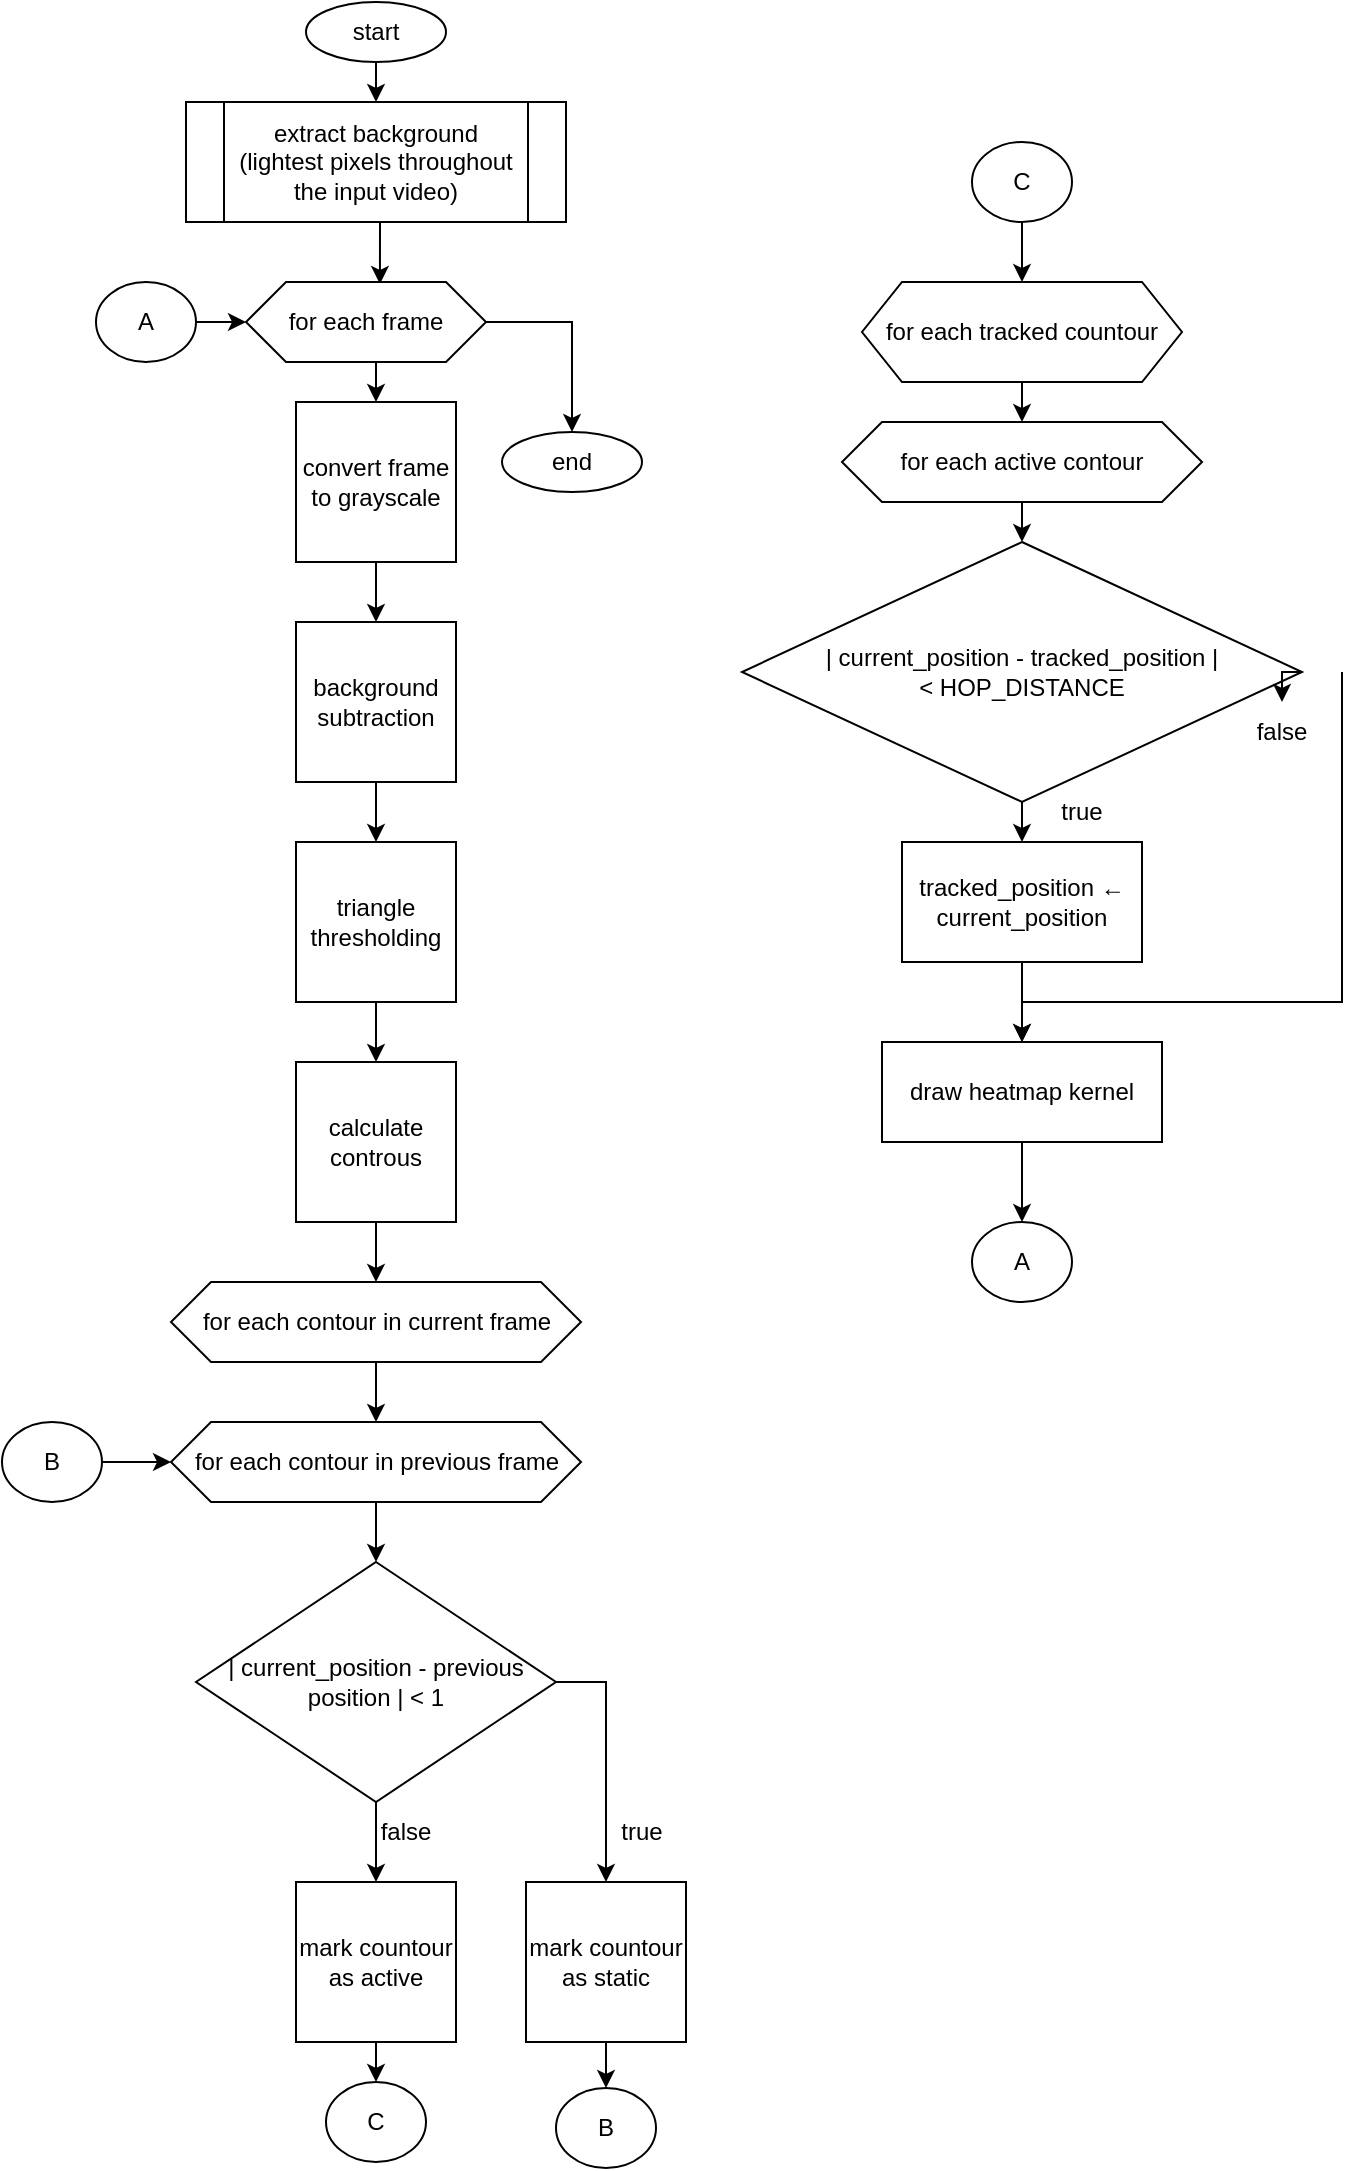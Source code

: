 <mxfile version="21.1.1" type="device">
  <diagram id="C5RBs43oDa-KdzZeNtuy" name="Page-1">
    <mxGraphModel dx="3695" dy="2733" grid="1" gridSize="10" guides="1" tooltips="1" connect="1" arrows="1" fold="1" page="1" pageScale="1" pageWidth="827" pageHeight="1169" math="0" shadow="0">
      <root>
        <mxCell id="WIyWlLk6GJQsqaUBKTNV-0" />
        <mxCell id="WIyWlLk6GJQsqaUBKTNV-1" parent="WIyWlLk6GJQsqaUBKTNV-0" />
        <mxCell id="FCpRp-jW8zjDWxCwC8f9-10" style="edgeStyle=orthogonalEdgeStyle;rounded=0;orthogonalLoop=1;jettySize=auto;html=1;exitX=0.5;exitY=1;exitDx=0;exitDy=0;entryX=0.558;entryY=0.025;entryDx=0;entryDy=0;entryPerimeter=0;" edge="1" parent="WIyWlLk6GJQsqaUBKTNV-1" source="hK1x0uk67OLwDIS3vJfw-1" target="FCpRp-jW8zjDWxCwC8f9-0">
          <mxGeometry relative="1" as="geometry" />
        </mxCell>
        <mxCell id="hK1x0uk67OLwDIS3vJfw-1" value="extract background&lt;br&gt;&lt;div&gt;(lightest pixels throughout the input video)&lt;/div&gt;" style="shape=process;whiteSpace=wrap;html=1;backgroundOutline=1;" parent="WIyWlLk6GJQsqaUBKTNV-1" vertex="1">
          <mxGeometry x="62" y="40" width="190" height="60" as="geometry" />
        </mxCell>
        <mxCell id="FCpRp-jW8zjDWxCwC8f9-11" style="edgeStyle=orthogonalEdgeStyle;rounded=0;orthogonalLoop=1;jettySize=auto;html=1;exitX=0.5;exitY=1;exitDx=0;exitDy=0;entryX=0.5;entryY=0;entryDx=0;entryDy=0;" edge="1" parent="WIyWlLk6GJQsqaUBKTNV-1" source="FCpRp-jW8zjDWxCwC8f9-0" target="FCpRp-jW8zjDWxCwC8f9-2">
          <mxGeometry relative="1" as="geometry" />
        </mxCell>
        <mxCell id="FCpRp-jW8zjDWxCwC8f9-83" style="edgeStyle=orthogonalEdgeStyle;rounded=0;orthogonalLoop=1;jettySize=auto;html=1;exitX=1;exitY=0.5;exitDx=0;exitDy=0;entryX=0.5;entryY=0;entryDx=0;entryDy=0;" edge="1" parent="WIyWlLk6GJQsqaUBKTNV-1" source="FCpRp-jW8zjDWxCwC8f9-0" target="FCpRp-jW8zjDWxCwC8f9-82">
          <mxGeometry relative="1" as="geometry" />
        </mxCell>
        <mxCell id="FCpRp-jW8zjDWxCwC8f9-0" value="for each frame" style="shape=hexagon;perimeter=hexagonPerimeter2;whiteSpace=wrap;html=1;fixedSize=1;" vertex="1" parent="WIyWlLk6GJQsqaUBKTNV-1">
          <mxGeometry x="92" y="130" width="120" height="40" as="geometry" />
        </mxCell>
        <mxCell id="FCpRp-jW8zjDWxCwC8f9-1" style="edgeStyle=orthogonalEdgeStyle;rounded=0;orthogonalLoop=1;jettySize=auto;html=1;exitX=0.5;exitY=1;exitDx=0;exitDy=0;" edge="1" parent="WIyWlLk6GJQsqaUBKTNV-1" source="FCpRp-jW8zjDWxCwC8f9-0" target="FCpRp-jW8zjDWxCwC8f9-0">
          <mxGeometry relative="1" as="geometry" />
        </mxCell>
        <mxCell id="FCpRp-jW8zjDWxCwC8f9-13" style="edgeStyle=orthogonalEdgeStyle;rounded=0;orthogonalLoop=1;jettySize=auto;html=1;exitX=0.5;exitY=1;exitDx=0;exitDy=0;" edge="1" parent="WIyWlLk6GJQsqaUBKTNV-1" source="FCpRp-jW8zjDWxCwC8f9-2" target="FCpRp-jW8zjDWxCwC8f9-3">
          <mxGeometry relative="1" as="geometry" />
        </mxCell>
        <mxCell id="FCpRp-jW8zjDWxCwC8f9-2" value="&lt;div&gt;convert frame to grayscale&lt;/div&gt;" style="whiteSpace=wrap;html=1;aspect=fixed;" vertex="1" parent="WIyWlLk6GJQsqaUBKTNV-1">
          <mxGeometry x="117" y="190" width="80" height="80" as="geometry" />
        </mxCell>
        <mxCell id="FCpRp-jW8zjDWxCwC8f9-15" style="edgeStyle=orthogonalEdgeStyle;rounded=0;orthogonalLoop=1;jettySize=auto;html=1;exitX=0.5;exitY=1;exitDx=0;exitDy=0;" edge="1" parent="WIyWlLk6GJQsqaUBKTNV-1" source="FCpRp-jW8zjDWxCwC8f9-3" target="FCpRp-jW8zjDWxCwC8f9-4">
          <mxGeometry relative="1" as="geometry" />
        </mxCell>
        <mxCell id="FCpRp-jW8zjDWxCwC8f9-3" value="background subtraction" style="whiteSpace=wrap;html=1;aspect=fixed;" vertex="1" parent="WIyWlLk6GJQsqaUBKTNV-1">
          <mxGeometry x="117" y="300" width="80" height="80" as="geometry" />
        </mxCell>
        <mxCell id="FCpRp-jW8zjDWxCwC8f9-16" style="edgeStyle=orthogonalEdgeStyle;rounded=0;orthogonalLoop=1;jettySize=auto;html=1;exitX=0.5;exitY=1;exitDx=0;exitDy=0;entryX=0.5;entryY=0;entryDx=0;entryDy=0;" edge="1" parent="WIyWlLk6GJQsqaUBKTNV-1" source="FCpRp-jW8zjDWxCwC8f9-4" target="FCpRp-jW8zjDWxCwC8f9-5">
          <mxGeometry relative="1" as="geometry" />
        </mxCell>
        <mxCell id="FCpRp-jW8zjDWxCwC8f9-4" value="triangle thresholding" style="whiteSpace=wrap;html=1;aspect=fixed;" vertex="1" parent="WIyWlLk6GJQsqaUBKTNV-1">
          <mxGeometry x="117" y="410" width="80" height="80" as="geometry" />
        </mxCell>
        <mxCell id="FCpRp-jW8zjDWxCwC8f9-17" style="edgeStyle=orthogonalEdgeStyle;rounded=0;orthogonalLoop=1;jettySize=auto;html=1;exitX=0.5;exitY=1;exitDx=0;exitDy=0;entryX=0.5;entryY=0;entryDx=0;entryDy=0;" edge="1" parent="WIyWlLk6GJQsqaUBKTNV-1" source="FCpRp-jW8zjDWxCwC8f9-5" target="FCpRp-jW8zjDWxCwC8f9-6">
          <mxGeometry relative="1" as="geometry" />
        </mxCell>
        <mxCell id="FCpRp-jW8zjDWxCwC8f9-5" value="calculate controus" style="whiteSpace=wrap;html=1;aspect=fixed;" vertex="1" parent="WIyWlLk6GJQsqaUBKTNV-1">
          <mxGeometry x="117" y="520" width="80" height="80" as="geometry" />
        </mxCell>
        <mxCell id="FCpRp-jW8zjDWxCwC8f9-27" style="edgeStyle=orthogonalEdgeStyle;rounded=0;orthogonalLoop=1;jettySize=auto;html=1;exitX=0.5;exitY=1;exitDx=0;exitDy=0;entryX=0.5;entryY=0;entryDx=0;entryDy=0;" edge="1" parent="WIyWlLk6GJQsqaUBKTNV-1" source="FCpRp-jW8zjDWxCwC8f9-6" target="FCpRp-jW8zjDWxCwC8f9-26">
          <mxGeometry relative="1" as="geometry" />
        </mxCell>
        <mxCell id="FCpRp-jW8zjDWxCwC8f9-6" value="for each contour in current frame" style="shape=hexagon;perimeter=hexagonPerimeter2;whiteSpace=wrap;html=1;fixedSize=1;" vertex="1" parent="WIyWlLk6GJQsqaUBKTNV-1">
          <mxGeometry x="54.5" y="630" width="205" height="40" as="geometry" />
        </mxCell>
        <mxCell id="FCpRp-jW8zjDWxCwC8f9-33" style="edgeStyle=orthogonalEdgeStyle;rounded=0;orthogonalLoop=1;jettySize=auto;html=1;exitX=0.5;exitY=1;exitDx=0;exitDy=0;entryX=0.5;entryY=0;entryDx=0;entryDy=0;" edge="1" parent="WIyWlLk6GJQsqaUBKTNV-1" source="FCpRp-jW8zjDWxCwC8f9-7" target="FCpRp-jW8zjDWxCwC8f9-21">
          <mxGeometry relative="1" as="geometry" />
        </mxCell>
        <mxCell id="FCpRp-jW8zjDWxCwC8f9-7" value="| current_position - previous position | &amp;lt; 1" style="rhombus;whiteSpace=wrap;html=1;" vertex="1" parent="WIyWlLk6GJQsqaUBKTNV-1">
          <mxGeometry x="67" y="770" width="180" height="120" as="geometry" />
        </mxCell>
        <mxCell id="FCpRp-jW8zjDWxCwC8f9-36" style="edgeStyle=orthogonalEdgeStyle;rounded=0;orthogonalLoop=1;jettySize=auto;html=1;exitX=0.5;exitY=1;exitDx=0;exitDy=0;entryX=0.5;entryY=0;entryDx=0;entryDy=0;" edge="1" parent="WIyWlLk6GJQsqaUBKTNV-1" source="FCpRp-jW8zjDWxCwC8f9-19" target="FCpRp-jW8zjDWxCwC8f9-35">
          <mxGeometry relative="1" as="geometry" />
        </mxCell>
        <mxCell id="FCpRp-jW8zjDWxCwC8f9-19" value="mark countour as static" style="whiteSpace=wrap;html=1;aspect=fixed;" vertex="1" parent="WIyWlLk6GJQsqaUBKTNV-1">
          <mxGeometry x="232" y="930" width="80" height="80" as="geometry" />
        </mxCell>
        <mxCell id="FCpRp-jW8zjDWxCwC8f9-39" style="edgeStyle=orthogonalEdgeStyle;rounded=0;orthogonalLoop=1;jettySize=auto;html=1;exitX=0.5;exitY=1;exitDx=0;exitDy=0;entryX=0.5;entryY=0;entryDx=0;entryDy=0;" edge="1" parent="WIyWlLk6GJQsqaUBKTNV-1" source="FCpRp-jW8zjDWxCwC8f9-21" target="FCpRp-jW8zjDWxCwC8f9-37">
          <mxGeometry relative="1" as="geometry" />
        </mxCell>
        <mxCell id="FCpRp-jW8zjDWxCwC8f9-21" value="mark countour as active" style="whiteSpace=wrap;html=1;aspect=fixed;" vertex="1" parent="WIyWlLk6GJQsqaUBKTNV-1">
          <mxGeometry x="117" y="930" width="80" height="80" as="geometry" />
        </mxCell>
        <mxCell id="FCpRp-jW8zjDWxCwC8f9-23" value="true" style="text;strokeColor=none;align=center;fillColor=none;html=1;verticalAlign=middle;whiteSpace=wrap;rounded=0;" vertex="1" parent="WIyWlLk6GJQsqaUBKTNV-1">
          <mxGeometry x="259.5" y="890" width="60" height="30" as="geometry" />
        </mxCell>
        <mxCell id="FCpRp-jW8zjDWxCwC8f9-34" style="edgeStyle=orthogonalEdgeStyle;rounded=0;orthogonalLoop=1;jettySize=auto;html=1;exitX=1;exitY=0.5;exitDx=0;exitDy=0;entryX=0.5;entryY=0;entryDx=0;entryDy=0;" edge="1" parent="WIyWlLk6GJQsqaUBKTNV-1" source="FCpRp-jW8zjDWxCwC8f9-7" target="FCpRp-jW8zjDWxCwC8f9-19">
          <mxGeometry relative="1" as="geometry" />
        </mxCell>
        <mxCell id="FCpRp-jW8zjDWxCwC8f9-24" value="false" style="text;strokeColor=none;align=center;fillColor=none;html=1;verticalAlign=middle;whiteSpace=wrap;rounded=0;" vertex="1" parent="WIyWlLk6GJQsqaUBKTNV-1">
          <mxGeometry x="142" y="890" width="60" height="30" as="geometry" />
        </mxCell>
        <mxCell id="FCpRp-jW8zjDWxCwC8f9-28" style="edgeStyle=orthogonalEdgeStyle;rounded=0;orthogonalLoop=1;jettySize=auto;html=1;exitX=0.5;exitY=1;exitDx=0;exitDy=0;" edge="1" parent="WIyWlLk6GJQsqaUBKTNV-1" source="FCpRp-jW8zjDWxCwC8f9-26" target="FCpRp-jW8zjDWxCwC8f9-7">
          <mxGeometry relative="1" as="geometry" />
        </mxCell>
        <mxCell id="FCpRp-jW8zjDWxCwC8f9-26" value="for each contour in previous frame" style="shape=hexagon;perimeter=hexagonPerimeter2;whiteSpace=wrap;html=1;fixedSize=1;" vertex="1" parent="WIyWlLk6GJQsqaUBKTNV-1">
          <mxGeometry x="54.5" y="700" width="205" height="40" as="geometry" />
        </mxCell>
        <mxCell id="FCpRp-jW8zjDWxCwC8f9-35" value="B" style="ellipse;whiteSpace=wrap;html=1;" vertex="1" parent="WIyWlLk6GJQsqaUBKTNV-1">
          <mxGeometry x="247" y="1033" width="50" height="40" as="geometry" />
        </mxCell>
        <mxCell id="FCpRp-jW8zjDWxCwC8f9-37" value="C" style="ellipse;whiteSpace=wrap;html=1;" vertex="1" parent="WIyWlLk6GJQsqaUBKTNV-1">
          <mxGeometry x="132" y="1030" width="50" height="40" as="geometry" />
        </mxCell>
        <mxCell id="FCpRp-jW8zjDWxCwC8f9-50" style="edgeStyle=orthogonalEdgeStyle;rounded=0;orthogonalLoop=1;jettySize=auto;html=1;exitX=0.5;exitY=1;exitDx=0;exitDy=0;" edge="1" parent="WIyWlLk6GJQsqaUBKTNV-1" source="FCpRp-jW8zjDWxCwC8f9-40" target="FCpRp-jW8zjDWxCwC8f9-48">
          <mxGeometry relative="1" as="geometry" />
        </mxCell>
        <mxCell id="FCpRp-jW8zjDWxCwC8f9-40" value="C" style="ellipse;whiteSpace=wrap;html=1;" vertex="1" parent="WIyWlLk6GJQsqaUBKTNV-1">
          <mxGeometry x="455" y="60" width="50" height="40" as="geometry" />
        </mxCell>
        <mxCell id="FCpRp-jW8zjDWxCwC8f9-64" style="edgeStyle=orthogonalEdgeStyle;rounded=0;orthogonalLoop=1;jettySize=auto;html=1;exitX=1;exitY=0.5;exitDx=0;exitDy=0;entryX=0;entryY=0.5;entryDx=0;entryDy=0;" edge="1" parent="WIyWlLk6GJQsqaUBKTNV-1" source="FCpRp-jW8zjDWxCwC8f9-43" target="FCpRp-jW8zjDWxCwC8f9-26">
          <mxGeometry relative="1" as="geometry" />
        </mxCell>
        <mxCell id="FCpRp-jW8zjDWxCwC8f9-43" value="B" style="ellipse;whiteSpace=wrap;html=1;" vertex="1" parent="WIyWlLk6GJQsqaUBKTNV-1">
          <mxGeometry x="-30" y="700" width="50" height="40" as="geometry" />
        </mxCell>
        <mxCell id="FCpRp-jW8zjDWxCwC8f9-54" style="edgeStyle=orthogonalEdgeStyle;rounded=0;orthogonalLoop=1;jettySize=auto;html=1;exitX=0.5;exitY=1;exitDx=0;exitDy=0;entryX=0.5;entryY=0;entryDx=0;entryDy=0;" edge="1" parent="WIyWlLk6GJQsqaUBKTNV-1" source="FCpRp-jW8zjDWxCwC8f9-48" target="FCpRp-jW8zjDWxCwC8f9-53">
          <mxGeometry relative="1" as="geometry" />
        </mxCell>
        <mxCell id="FCpRp-jW8zjDWxCwC8f9-48" value="for each tracked countour" style="shape=hexagon;perimeter=hexagonPerimeter2;whiteSpace=wrap;html=1;fixedSize=1;" vertex="1" parent="WIyWlLk6GJQsqaUBKTNV-1">
          <mxGeometry x="400" y="130" width="160" height="50" as="geometry" />
        </mxCell>
        <mxCell id="FCpRp-jW8zjDWxCwC8f9-57" style="edgeStyle=orthogonalEdgeStyle;rounded=0;orthogonalLoop=1;jettySize=auto;html=1;exitX=0.5;exitY=1;exitDx=0;exitDy=0;entryX=0.5;entryY=0;entryDx=0;entryDy=0;" edge="1" parent="WIyWlLk6GJQsqaUBKTNV-1" source="FCpRp-jW8zjDWxCwC8f9-49" target="FCpRp-jW8zjDWxCwC8f9-55">
          <mxGeometry relative="1" as="geometry" />
        </mxCell>
        <mxCell id="FCpRp-jW8zjDWxCwC8f9-58" style="edgeStyle=orthogonalEdgeStyle;rounded=0;orthogonalLoop=1;jettySize=auto;html=1;exitX=1;exitY=0.5;exitDx=0;exitDy=0;entryX=0.5;entryY=0;entryDx=0;entryDy=0;" edge="1" parent="WIyWlLk6GJQsqaUBKTNV-1" source="FCpRp-jW8zjDWxCwC8f9-66" target="FCpRp-jW8zjDWxCwC8f9-60">
          <mxGeometry relative="1" as="geometry">
            <mxPoint x="656" y="510.0" as="targetPoint" />
            <Array as="points">
              <mxPoint x="640" y="325" />
              <mxPoint x="640" y="490" />
              <mxPoint x="480" y="490" />
            </Array>
          </mxGeometry>
        </mxCell>
        <mxCell id="FCpRp-jW8zjDWxCwC8f9-49" value="&lt;div&gt;| current_position - tracked_position | &lt;br&gt;&lt;/div&gt;&lt;div&gt;&amp;lt; HOP_DISTANCE&lt;/div&gt;" style="rhombus;whiteSpace=wrap;html=1;" vertex="1" parent="WIyWlLk6GJQsqaUBKTNV-1">
          <mxGeometry x="340" y="260" width="280" height="130" as="geometry" />
        </mxCell>
        <mxCell id="FCpRp-jW8zjDWxCwC8f9-56" style="edgeStyle=orthogonalEdgeStyle;rounded=0;orthogonalLoop=1;jettySize=auto;html=1;exitX=0.5;exitY=1;exitDx=0;exitDy=0;entryX=0.5;entryY=0;entryDx=0;entryDy=0;" edge="1" parent="WIyWlLk6GJQsqaUBKTNV-1" source="FCpRp-jW8zjDWxCwC8f9-53" target="FCpRp-jW8zjDWxCwC8f9-49">
          <mxGeometry relative="1" as="geometry" />
        </mxCell>
        <mxCell id="FCpRp-jW8zjDWxCwC8f9-53" value="for each active contour" style="shape=hexagon;perimeter=hexagonPerimeter2;whiteSpace=wrap;html=1;fixedSize=1;" vertex="1" parent="WIyWlLk6GJQsqaUBKTNV-1">
          <mxGeometry x="390" y="200" width="180" height="40" as="geometry" />
        </mxCell>
        <mxCell id="FCpRp-jW8zjDWxCwC8f9-65" style="edgeStyle=orthogonalEdgeStyle;rounded=0;orthogonalLoop=1;jettySize=auto;html=1;exitX=0.5;exitY=1;exitDx=0;exitDy=0;entryX=0.5;entryY=0;entryDx=0;entryDy=0;" edge="1" parent="WIyWlLk6GJQsqaUBKTNV-1" source="FCpRp-jW8zjDWxCwC8f9-55" target="FCpRp-jW8zjDWxCwC8f9-60">
          <mxGeometry relative="1" as="geometry" />
        </mxCell>
        <mxCell id="FCpRp-jW8zjDWxCwC8f9-55" value="tracked_position ←&lt;br&gt;current_position" style="rounded=0;whiteSpace=wrap;html=1;" vertex="1" parent="WIyWlLk6GJQsqaUBKTNV-1">
          <mxGeometry x="420" y="410" width="120" height="60" as="geometry" />
        </mxCell>
        <mxCell id="FCpRp-jW8zjDWxCwC8f9-72" style="edgeStyle=orthogonalEdgeStyle;rounded=0;orthogonalLoop=1;jettySize=auto;html=1;exitX=0.5;exitY=1;exitDx=0;exitDy=0;entryX=0.5;entryY=0;entryDx=0;entryDy=0;" edge="1" parent="WIyWlLk6GJQsqaUBKTNV-1" source="FCpRp-jW8zjDWxCwC8f9-60" target="FCpRp-jW8zjDWxCwC8f9-71">
          <mxGeometry relative="1" as="geometry" />
        </mxCell>
        <mxCell id="FCpRp-jW8zjDWxCwC8f9-60" value="draw heatmap kernel" style="rounded=0;whiteSpace=wrap;html=1;" vertex="1" parent="WIyWlLk6GJQsqaUBKTNV-1">
          <mxGeometry x="410" y="510" width="140" height="50" as="geometry" />
        </mxCell>
        <mxCell id="FCpRp-jW8zjDWxCwC8f9-62" style="edgeStyle=orthogonalEdgeStyle;rounded=0;orthogonalLoop=1;jettySize=auto;html=1;exitX=1;exitY=0.5;exitDx=0;exitDy=0;entryX=0;entryY=0.5;entryDx=0;entryDy=0;" edge="1" parent="WIyWlLk6GJQsqaUBKTNV-1" source="FCpRp-jW8zjDWxCwC8f9-61" target="FCpRp-jW8zjDWxCwC8f9-0">
          <mxGeometry relative="1" as="geometry" />
        </mxCell>
        <mxCell id="FCpRp-jW8zjDWxCwC8f9-61" value="A" style="ellipse;whiteSpace=wrap;html=1;" vertex="1" parent="WIyWlLk6GJQsqaUBKTNV-1">
          <mxGeometry x="17" y="130" width="50" height="40" as="geometry" />
        </mxCell>
        <mxCell id="FCpRp-jW8zjDWxCwC8f9-68" value="" style="edgeStyle=orthogonalEdgeStyle;rounded=0;orthogonalLoop=1;jettySize=auto;html=1;exitX=1;exitY=0.5;exitDx=0;exitDy=0;entryX=0.5;entryY=0;entryDx=0;entryDy=0;" edge="1" parent="WIyWlLk6GJQsqaUBKTNV-1" source="FCpRp-jW8zjDWxCwC8f9-49" target="FCpRp-jW8zjDWxCwC8f9-66">
          <mxGeometry relative="1" as="geometry">
            <mxPoint x="480" y="530" as="targetPoint" />
            <mxPoint x="620" y="325" as="sourcePoint" />
            <Array as="points" />
          </mxGeometry>
        </mxCell>
        <mxCell id="FCpRp-jW8zjDWxCwC8f9-66" value="false" style="text;strokeColor=none;align=center;fillColor=none;html=1;verticalAlign=middle;whiteSpace=wrap;rounded=0;" vertex="1" parent="WIyWlLk6GJQsqaUBKTNV-1">
          <mxGeometry x="580" y="340" width="60" height="30" as="geometry" />
        </mxCell>
        <mxCell id="FCpRp-jW8zjDWxCwC8f9-69" value="true" style="text;strokeColor=none;align=center;fillColor=none;html=1;verticalAlign=middle;whiteSpace=wrap;rounded=0;" vertex="1" parent="WIyWlLk6GJQsqaUBKTNV-1">
          <mxGeometry x="480" y="380" width="60" height="30" as="geometry" />
        </mxCell>
        <mxCell id="FCpRp-jW8zjDWxCwC8f9-71" value="A" style="ellipse;whiteSpace=wrap;html=1;" vertex="1" parent="WIyWlLk6GJQsqaUBKTNV-1">
          <mxGeometry x="455" y="600" width="50" height="40" as="geometry" />
        </mxCell>
        <mxCell id="FCpRp-jW8zjDWxCwC8f9-80" style="edgeStyle=orthogonalEdgeStyle;rounded=0;orthogonalLoop=1;jettySize=auto;html=1;exitX=0.5;exitY=1;exitDx=0;exitDy=0;entryX=0.5;entryY=0;entryDx=0;entryDy=0;" edge="1" parent="WIyWlLk6GJQsqaUBKTNV-1" source="FCpRp-jW8zjDWxCwC8f9-79" target="hK1x0uk67OLwDIS3vJfw-1">
          <mxGeometry relative="1" as="geometry" />
        </mxCell>
        <mxCell id="FCpRp-jW8zjDWxCwC8f9-79" value="start" style="ellipse;whiteSpace=wrap;html=1;" vertex="1" parent="WIyWlLk6GJQsqaUBKTNV-1">
          <mxGeometry x="122" y="-10" width="70" height="30" as="geometry" />
        </mxCell>
        <mxCell id="FCpRp-jW8zjDWxCwC8f9-82" value="end" style="ellipse;whiteSpace=wrap;html=1;" vertex="1" parent="WIyWlLk6GJQsqaUBKTNV-1">
          <mxGeometry x="220" y="205" width="70" height="30" as="geometry" />
        </mxCell>
      </root>
    </mxGraphModel>
  </diagram>
</mxfile>

